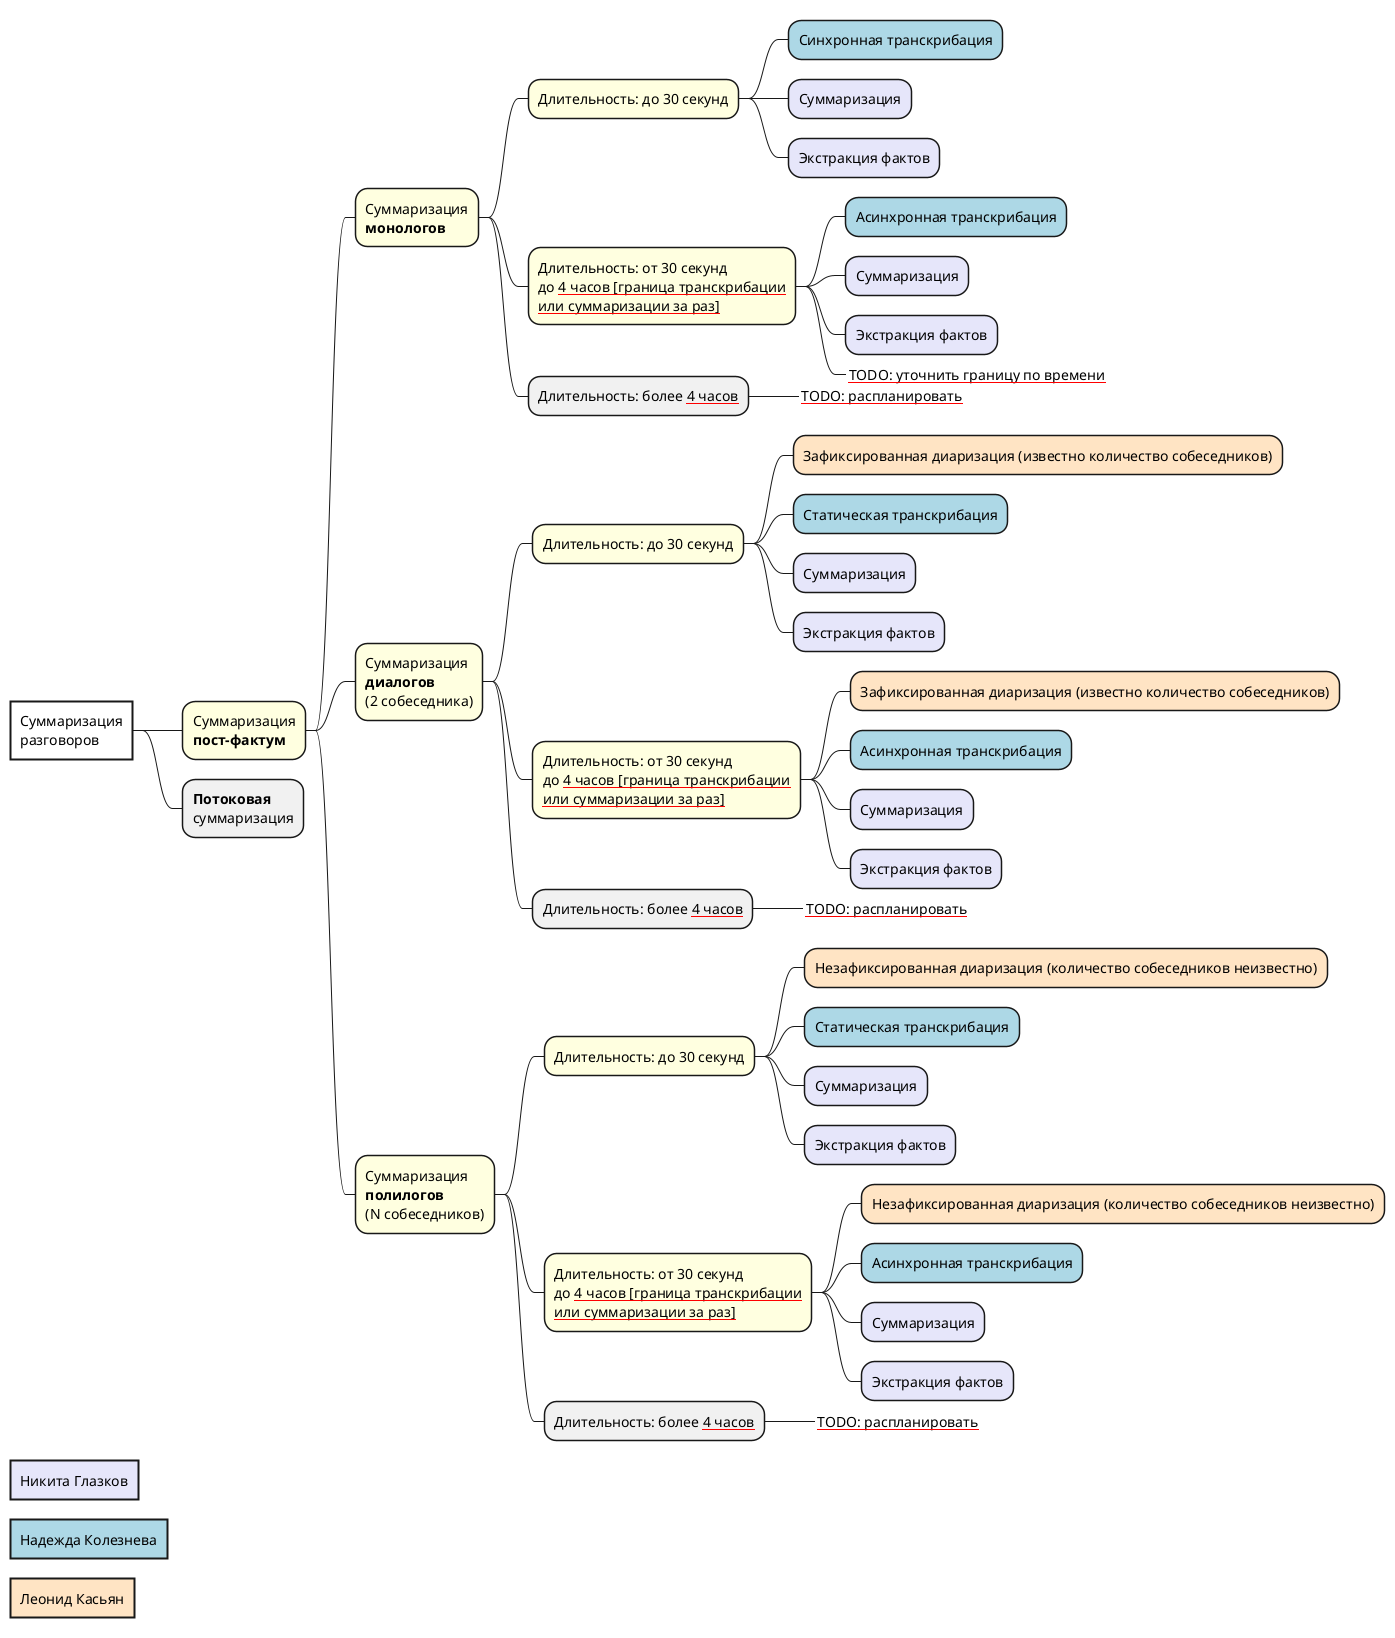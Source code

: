@startuml
// Никита Глазков - lavender 
// Надеждая Колезнева - lightblue
// Леонид Касьян - bisque
@startmindmap
<style>
rootNode {
    BackgroundColor white
    LineThickness 2.0
    RoundCorner 0
    Shadowing 0.0
}

</style>

* Суммаризация\nразговоров
**[#lightyellow] Суммаризация\n<b>пост-фактум</b>

***[#lightyellow] Суммаризация\n<b>монологов</b>

****[#lightyellow] Длительность: до 30 секунд
*****[#lightblue] Синхронная транскрибация
*****[#lavender] Суммаризация
*****[#lavender] Экстракция фактов

****[#lightyellow] Длительность: от 30 секунд\nдо <u:red>4 часов [граница транскрибации</u>\n<u:red>или суммаризации за раз]</u>
*****[#lightblue] Асинхронная транскрибация
*****[#lavender] Суммаризация
*****[#lavender] Экстракция фактов
*****_ <u:red>TODO: уточнить границу по времени</u>

**** Длительность: более <u:red>4 часов</u>
*****_ <u:red>TODO: распланировать</u>

***[#lightyellow] Суммаризация\n<b>диалогов</b>\n(2 собеседника)

****[#lightyellow] Длительность: до 30 секунд
*****[#bisque] Зафиксированная диаризация (известно количество собеседников)
*****[#lightblue] Статическая транскрибация
*****[#lavender] Суммаризация
*****[#lavender] Экстракция фактов

****[#lightyellow] Длительность: от 30 секунд\nдо <u:red>4 часов [граница транскрибации</u>\n<u:red>или суммаризации за раз]</u>
*****[#bisque] Зафиксированная диаризация (известно количество собеседников)
*****[#lightblue] Асинхронная транскрибация
*****[#lavender] Суммаризация
*****[#lavender] Экстракция фактов

**** Длительность: более <u:red>4 часов</u>
*****_ <u:red>TODO: распланировать</u>

***[#lightyellow] Суммаризация\n<b>полилогов</b>\n(N собеседников)

****[#lightyellow] Длительность: до 30 секунд
*****[#bisque] Незафиксированная диаризация (количество собеседников неизвестно)
*****[#lightblue] Статическая транскрибация
*****[#lavender] Суммаризация
*****[#lavender] Экстракция фактов

****[#lightyellow] Длительность: от 30 секунд\nдо <u:red>4 часов [граница транскрибации</u>\n<u:red>или суммаризации за раз]</u>
*****[#bisque] Незафиксированная диаризация (количество собеседников неизвестно)
*****[#lightblue] Асинхронная транскрибация
*****[#lavender] Суммаризация
*****[#lavender] Экстракция фактов

**** Длительность: более <u:red>4 часов</u>
*****_ <u:red>TODO: распланировать</u>


** <b>Потоковая</b>\nсуммаризация

*[#lavender] Никита Глазков
*[#lightblue] Надежда Колезнева
*[#bisque] Леонид Касьян
@endmindmap
@enduml